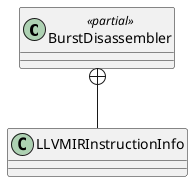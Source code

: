 @startuml
class BurstDisassembler <<partial>> {
}
class LLVMIRInstructionInfo {
}
BurstDisassembler +-- LLVMIRInstructionInfo
@enduml
